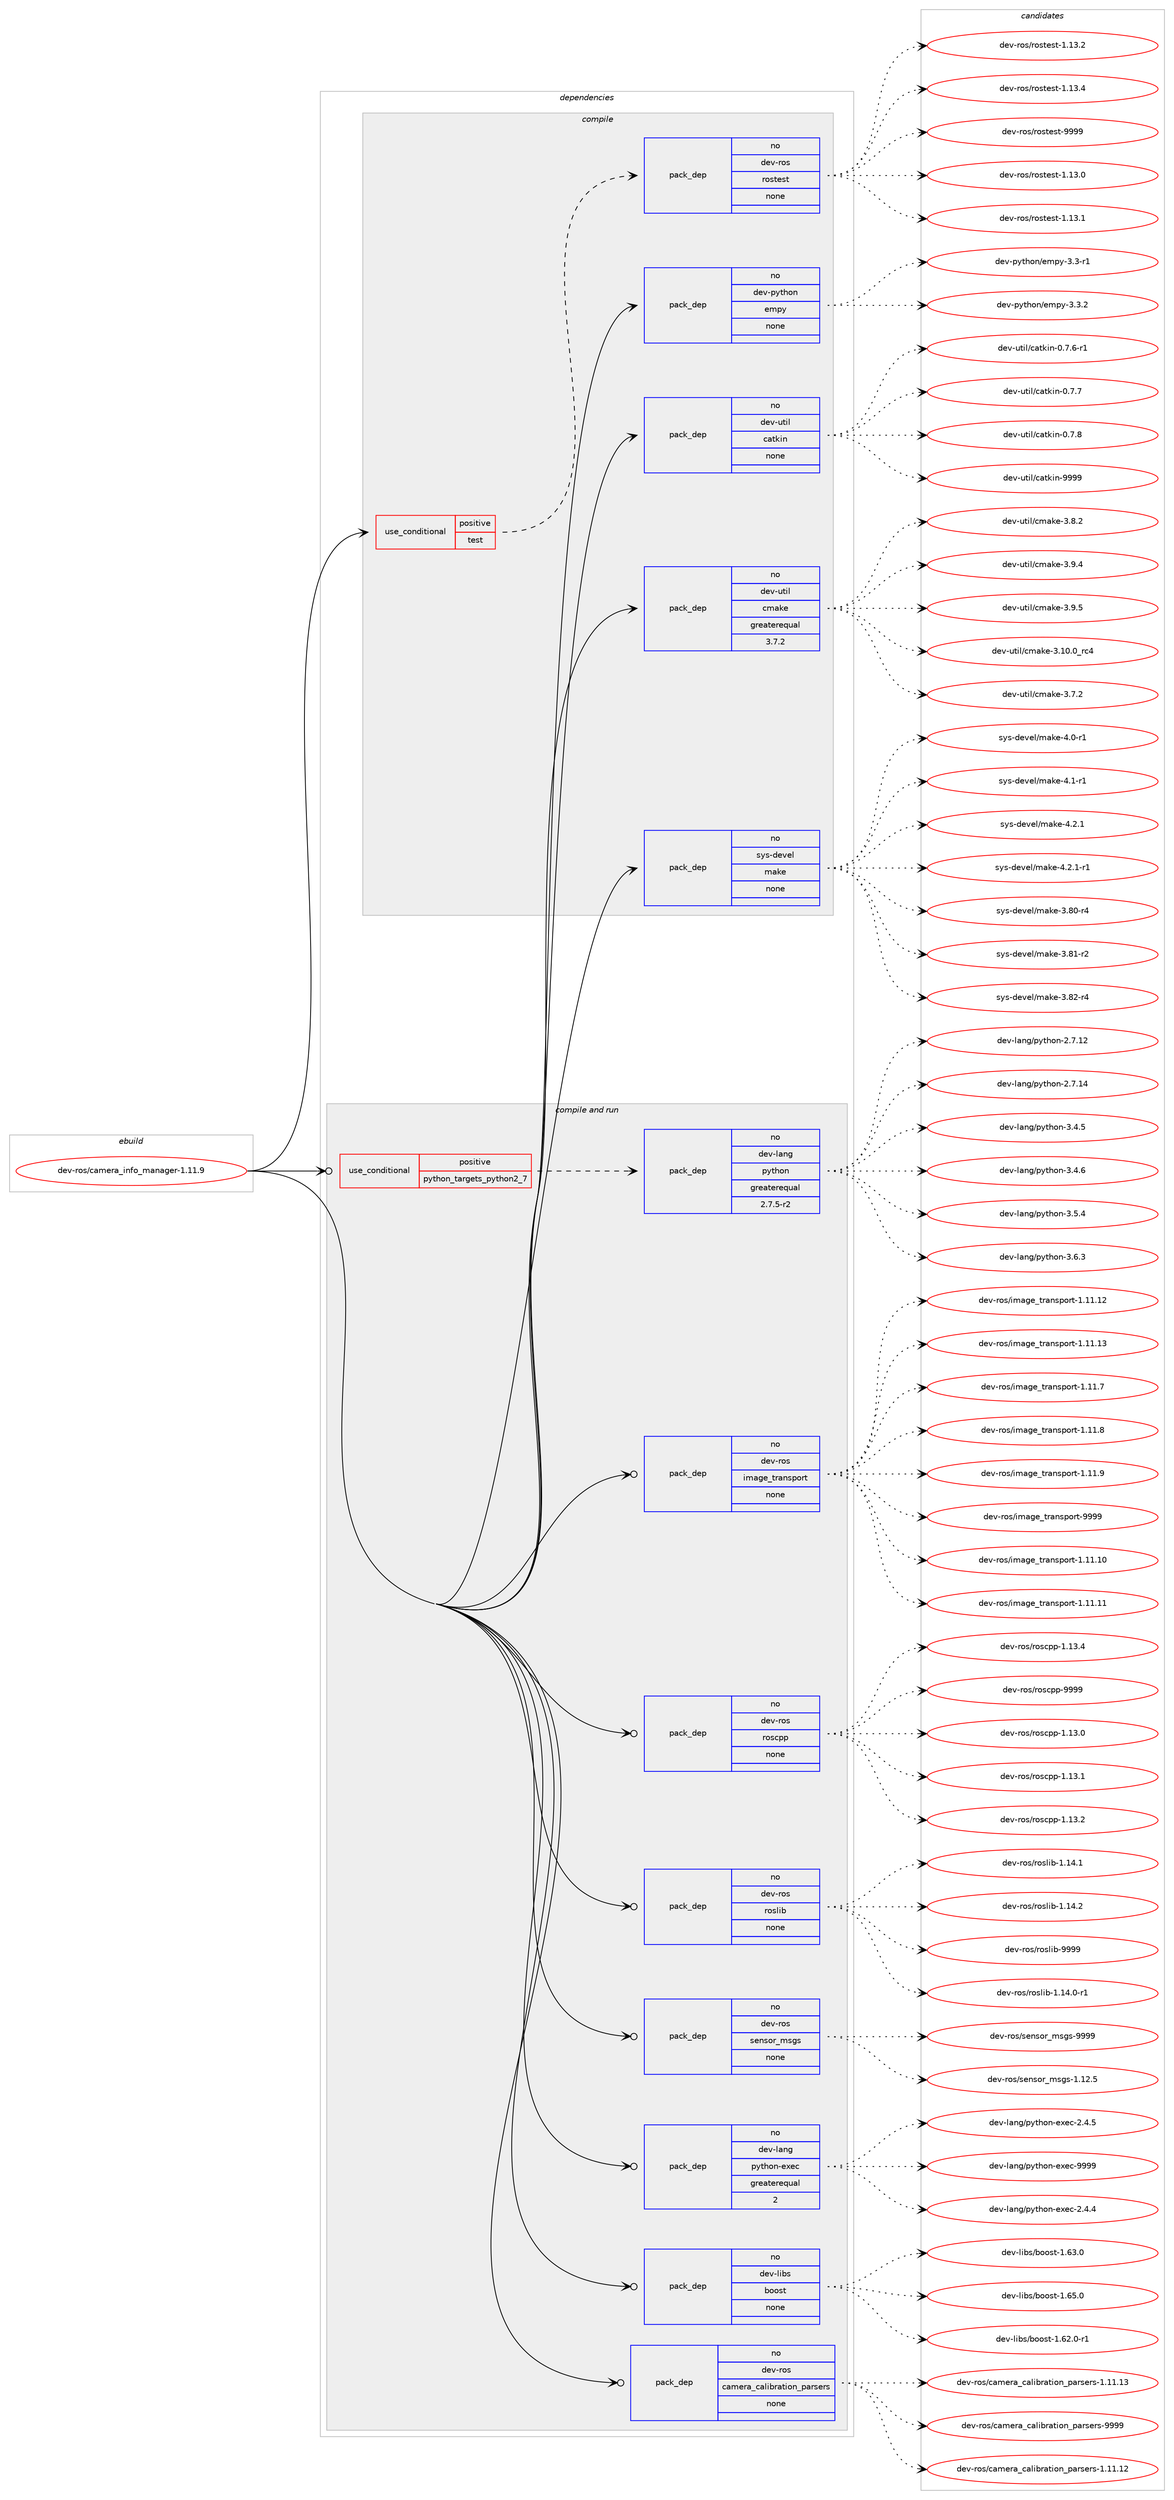 digraph prolog {

# *************
# Graph options
# *************

newrank=true;
concentrate=true;
compound=true;
graph [rankdir=LR,fontname=Helvetica,fontsize=10,ranksep=1.5];#, ranksep=2.5, nodesep=0.2];
edge  [arrowhead=vee];
node  [fontname=Helvetica,fontsize=10];

# **********
# The ebuild
# **********

subgraph cluster_leftcol {
color=gray;
rank=same;
label=<<i>ebuild</i>>;
id [label="dev-ros/camera_info_manager-1.11.9", color=red, width=4, href="../dev-ros/camera_info_manager-1.11.9.svg"];
}

# ****************
# The dependencies
# ****************

subgraph cluster_midcol {
color=gray;
label=<<i>dependencies</i>>;
subgraph cluster_compile {
fillcolor="#eeeeee";
style=filled;
label=<<i>compile</i>>;
subgraph cond44912 {
dependency198575 [label=<<TABLE BORDER="0" CELLBORDER="1" CELLSPACING="0" CELLPADDING="4"><TR><TD ROWSPAN="3" CELLPADDING="10">use_conditional</TD></TR><TR><TD>positive</TD></TR><TR><TD>test</TD></TR></TABLE>>, shape=none, color=red];
subgraph pack149676 {
dependency198576 [label=<<TABLE BORDER="0" CELLBORDER="1" CELLSPACING="0" CELLPADDING="4" WIDTH="220"><TR><TD ROWSPAN="6" CELLPADDING="30">pack_dep</TD></TR><TR><TD WIDTH="110">no</TD></TR><TR><TD>dev-ros</TD></TR><TR><TD>rostest</TD></TR><TR><TD>none</TD></TR><TR><TD></TD></TR></TABLE>>, shape=none, color=blue];
}
dependency198575:e -> dependency198576:w [weight=20,style="dashed",arrowhead="vee"];
}
id:e -> dependency198575:w [weight=20,style="solid",arrowhead="vee"];
subgraph pack149677 {
dependency198577 [label=<<TABLE BORDER="0" CELLBORDER="1" CELLSPACING="0" CELLPADDING="4" WIDTH="220"><TR><TD ROWSPAN="6" CELLPADDING="30">pack_dep</TD></TR><TR><TD WIDTH="110">no</TD></TR><TR><TD>dev-python</TD></TR><TR><TD>empy</TD></TR><TR><TD>none</TD></TR><TR><TD></TD></TR></TABLE>>, shape=none, color=blue];
}
id:e -> dependency198577:w [weight=20,style="solid",arrowhead="vee"];
subgraph pack149678 {
dependency198578 [label=<<TABLE BORDER="0" CELLBORDER="1" CELLSPACING="0" CELLPADDING="4" WIDTH="220"><TR><TD ROWSPAN="6" CELLPADDING="30">pack_dep</TD></TR><TR><TD WIDTH="110">no</TD></TR><TR><TD>dev-util</TD></TR><TR><TD>catkin</TD></TR><TR><TD>none</TD></TR><TR><TD></TD></TR></TABLE>>, shape=none, color=blue];
}
id:e -> dependency198578:w [weight=20,style="solid",arrowhead="vee"];
subgraph pack149679 {
dependency198579 [label=<<TABLE BORDER="0" CELLBORDER="1" CELLSPACING="0" CELLPADDING="4" WIDTH="220"><TR><TD ROWSPAN="6" CELLPADDING="30">pack_dep</TD></TR><TR><TD WIDTH="110">no</TD></TR><TR><TD>dev-util</TD></TR><TR><TD>cmake</TD></TR><TR><TD>greaterequal</TD></TR><TR><TD>3.7.2</TD></TR></TABLE>>, shape=none, color=blue];
}
id:e -> dependency198579:w [weight=20,style="solid",arrowhead="vee"];
subgraph pack149680 {
dependency198580 [label=<<TABLE BORDER="0" CELLBORDER="1" CELLSPACING="0" CELLPADDING="4" WIDTH="220"><TR><TD ROWSPAN="6" CELLPADDING="30">pack_dep</TD></TR><TR><TD WIDTH="110">no</TD></TR><TR><TD>sys-devel</TD></TR><TR><TD>make</TD></TR><TR><TD>none</TD></TR><TR><TD></TD></TR></TABLE>>, shape=none, color=blue];
}
id:e -> dependency198580:w [weight=20,style="solid",arrowhead="vee"];
}
subgraph cluster_compileandrun {
fillcolor="#eeeeee";
style=filled;
label=<<i>compile and run</i>>;
subgraph cond44913 {
dependency198581 [label=<<TABLE BORDER="0" CELLBORDER="1" CELLSPACING="0" CELLPADDING="4"><TR><TD ROWSPAN="3" CELLPADDING="10">use_conditional</TD></TR><TR><TD>positive</TD></TR><TR><TD>python_targets_python2_7</TD></TR></TABLE>>, shape=none, color=red];
subgraph pack149681 {
dependency198582 [label=<<TABLE BORDER="0" CELLBORDER="1" CELLSPACING="0" CELLPADDING="4" WIDTH="220"><TR><TD ROWSPAN="6" CELLPADDING="30">pack_dep</TD></TR><TR><TD WIDTH="110">no</TD></TR><TR><TD>dev-lang</TD></TR><TR><TD>python</TD></TR><TR><TD>greaterequal</TD></TR><TR><TD>2.7.5-r2</TD></TR></TABLE>>, shape=none, color=blue];
}
dependency198581:e -> dependency198582:w [weight=20,style="dashed",arrowhead="vee"];
}
id:e -> dependency198581:w [weight=20,style="solid",arrowhead="odotvee"];
subgraph pack149682 {
dependency198583 [label=<<TABLE BORDER="0" CELLBORDER="1" CELLSPACING="0" CELLPADDING="4" WIDTH="220"><TR><TD ROWSPAN="6" CELLPADDING="30">pack_dep</TD></TR><TR><TD WIDTH="110">no</TD></TR><TR><TD>dev-lang</TD></TR><TR><TD>python-exec</TD></TR><TR><TD>greaterequal</TD></TR><TR><TD>2</TD></TR></TABLE>>, shape=none, color=blue];
}
id:e -> dependency198583:w [weight=20,style="solid",arrowhead="odotvee"];
subgraph pack149683 {
dependency198584 [label=<<TABLE BORDER="0" CELLBORDER="1" CELLSPACING="0" CELLPADDING="4" WIDTH="220"><TR><TD ROWSPAN="6" CELLPADDING="30">pack_dep</TD></TR><TR><TD WIDTH="110">no</TD></TR><TR><TD>dev-libs</TD></TR><TR><TD>boost</TD></TR><TR><TD>none</TD></TR><TR><TD></TD></TR></TABLE>>, shape=none, color=blue];
}
id:e -> dependency198584:w [weight=20,style="solid",arrowhead="odotvee"];
subgraph pack149684 {
dependency198585 [label=<<TABLE BORDER="0" CELLBORDER="1" CELLSPACING="0" CELLPADDING="4" WIDTH="220"><TR><TD ROWSPAN="6" CELLPADDING="30">pack_dep</TD></TR><TR><TD WIDTH="110">no</TD></TR><TR><TD>dev-ros</TD></TR><TR><TD>camera_calibration_parsers</TD></TR><TR><TD>none</TD></TR><TR><TD></TD></TR></TABLE>>, shape=none, color=blue];
}
id:e -> dependency198585:w [weight=20,style="solid",arrowhead="odotvee"];
subgraph pack149685 {
dependency198586 [label=<<TABLE BORDER="0" CELLBORDER="1" CELLSPACING="0" CELLPADDING="4" WIDTH="220"><TR><TD ROWSPAN="6" CELLPADDING="30">pack_dep</TD></TR><TR><TD WIDTH="110">no</TD></TR><TR><TD>dev-ros</TD></TR><TR><TD>image_transport</TD></TR><TR><TD>none</TD></TR><TR><TD></TD></TR></TABLE>>, shape=none, color=blue];
}
id:e -> dependency198586:w [weight=20,style="solid",arrowhead="odotvee"];
subgraph pack149686 {
dependency198587 [label=<<TABLE BORDER="0" CELLBORDER="1" CELLSPACING="0" CELLPADDING="4" WIDTH="220"><TR><TD ROWSPAN="6" CELLPADDING="30">pack_dep</TD></TR><TR><TD WIDTH="110">no</TD></TR><TR><TD>dev-ros</TD></TR><TR><TD>roscpp</TD></TR><TR><TD>none</TD></TR><TR><TD></TD></TR></TABLE>>, shape=none, color=blue];
}
id:e -> dependency198587:w [weight=20,style="solid",arrowhead="odotvee"];
subgraph pack149687 {
dependency198588 [label=<<TABLE BORDER="0" CELLBORDER="1" CELLSPACING="0" CELLPADDING="4" WIDTH="220"><TR><TD ROWSPAN="6" CELLPADDING="30">pack_dep</TD></TR><TR><TD WIDTH="110">no</TD></TR><TR><TD>dev-ros</TD></TR><TR><TD>roslib</TD></TR><TR><TD>none</TD></TR><TR><TD></TD></TR></TABLE>>, shape=none, color=blue];
}
id:e -> dependency198588:w [weight=20,style="solid",arrowhead="odotvee"];
subgraph pack149688 {
dependency198589 [label=<<TABLE BORDER="0" CELLBORDER="1" CELLSPACING="0" CELLPADDING="4" WIDTH="220"><TR><TD ROWSPAN="6" CELLPADDING="30">pack_dep</TD></TR><TR><TD WIDTH="110">no</TD></TR><TR><TD>dev-ros</TD></TR><TR><TD>sensor_msgs</TD></TR><TR><TD>none</TD></TR><TR><TD></TD></TR></TABLE>>, shape=none, color=blue];
}
id:e -> dependency198589:w [weight=20,style="solid",arrowhead="odotvee"];
}
subgraph cluster_run {
fillcolor="#eeeeee";
style=filled;
label=<<i>run</i>>;
}
}

# **************
# The candidates
# **************

subgraph cluster_choices {
rank=same;
color=gray;
label=<<i>candidates</i>>;

subgraph choice149676 {
color=black;
nodesep=1;
choice100101118451141111154711411111511610111511645494649514648 [label="dev-ros/rostest-1.13.0", color=red, width=4,href="../dev-ros/rostest-1.13.0.svg"];
choice100101118451141111154711411111511610111511645494649514649 [label="dev-ros/rostest-1.13.1", color=red, width=4,href="../dev-ros/rostest-1.13.1.svg"];
choice100101118451141111154711411111511610111511645494649514650 [label="dev-ros/rostest-1.13.2", color=red, width=4,href="../dev-ros/rostest-1.13.2.svg"];
choice100101118451141111154711411111511610111511645494649514652 [label="dev-ros/rostest-1.13.4", color=red, width=4,href="../dev-ros/rostest-1.13.4.svg"];
choice10010111845114111115471141111151161011151164557575757 [label="dev-ros/rostest-9999", color=red, width=4,href="../dev-ros/rostest-9999.svg"];
dependency198576:e -> choice100101118451141111154711411111511610111511645494649514648:w [style=dotted,weight="100"];
dependency198576:e -> choice100101118451141111154711411111511610111511645494649514649:w [style=dotted,weight="100"];
dependency198576:e -> choice100101118451141111154711411111511610111511645494649514650:w [style=dotted,weight="100"];
dependency198576:e -> choice100101118451141111154711411111511610111511645494649514652:w [style=dotted,weight="100"];
dependency198576:e -> choice10010111845114111115471141111151161011151164557575757:w [style=dotted,weight="100"];
}
subgraph choice149677 {
color=black;
nodesep=1;
choice1001011184511212111610411111047101109112121455146514511449 [label="dev-python/empy-3.3-r1", color=red, width=4,href="../dev-python/empy-3.3-r1.svg"];
choice1001011184511212111610411111047101109112121455146514650 [label="dev-python/empy-3.3.2", color=red, width=4,href="../dev-python/empy-3.3.2.svg"];
dependency198577:e -> choice1001011184511212111610411111047101109112121455146514511449:w [style=dotted,weight="100"];
dependency198577:e -> choice1001011184511212111610411111047101109112121455146514650:w [style=dotted,weight="100"];
}
subgraph choice149678 {
color=black;
nodesep=1;
choice100101118451171161051084799971161071051104548465546544511449 [label="dev-util/catkin-0.7.6-r1", color=red, width=4,href="../dev-util/catkin-0.7.6-r1.svg"];
choice10010111845117116105108479997116107105110454846554655 [label="dev-util/catkin-0.7.7", color=red, width=4,href="../dev-util/catkin-0.7.7.svg"];
choice10010111845117116105108479997116107105110454846554656 [label="dev-util/catkin-0.7.8", color=red, width=4,href="../dev-util/catkin-0.7.8.svg"];
choice100101118451171161051084799971161071051104557575757 [label="dev-util/catkin-9999", color=red, width=4,href="../dev-util/catkin-9999.svg"];
dependency198578:e -> choice100101118451171161051084799971161071051104548465546544511449:w [style=dotted,weight="100"];
dependency198578:e -> choice10010111845117116105108479997116107105110454846554655:w [style=dotted,weight="100"];
dependency198578:e -> choice10010111845117116105108479997116107105110454846554656:w [style=dotted,weight="100"];
dependency198578:e -> choice100101118451171161051084799971161071051104557575757:w [style=dotted,weight="100"];
}
subgraph choice149679 {
color=black;
nodesep=1;
choice1001011184511711610510847991099710710145514649484648951149952 [label="dev-util/cmake-3.10.0_rc4", color=red, width=4,href="../dev-util/cmake-3.10.0_rc4.svg"];
choice10010111845117116105108479910997107101455146554650 [label="dev-util/cmake-3.7.2", color=red, width=4,href="../dev-util/cmake-3.7.2.svg"];
choice10010111845117116105108479910997107101455146564650 [label="dev-util/cmake-3.8.2", color=red, width=4,href="../dev-util/cmake-3.8.2.svg"];
choice10010111845117116105108479910997107101455146574652 [label="dev-util/cmake-3.9.4", color=red, width=4,href="../dev-util/cmake-3.9.4.svg"];
choice10010111845117116105108479910997107101455146574653 [label="dev-util/cmake-3.9.5", color=red, width=4,href="../dev-util/cmake-3.9.5.svg"];
dependency198579:e -> choice1001011184511711610510847991099710710145514649484648951149952:w [style=dotted,weight="100"];
dependency198579:e -> choice10010111845117116105108479910997107101455146554650:w [style=dotted,weight="100"];
dependency198579:e -> choice10010111845117116105108479910997107101455146564650:w [style=dotted,weight="100"];
dependency198579:e -> choice10010111845117116105108479910997107101455146574652:w [style=dotted,weight="100"];
dependency198579:e -> choice10010111845117116105108479910997107101455146574653:w [style=dotted,weight="100"];
}
subgraph choice149680 {
color=black;
nodesep=1;
choice11512111545100101118101108471099710710145514656484511452 [label="sys-devel/make-3.80-r4", color=red, width=4,href="../sys-devel/make-3.80-r4.svg"];
choice11512111545100101118101108471099710710145514656494511450 [label="sys-devel/make-3.81-r2", color=red, width=4,href="../sys-devel/make-3.81-r2.svg"];
choice11512111545100101118101108471099710710145514656504511452 [label="sys-devel/make-3.82-r4", color=red, width=4,href="../sys-devel/make-3.82-r4.svg"];
choice115121115451001011181011084710997107101455246484511449 [label="sys-devel/make-4.0-r1", color=red, width=4,href="../sys-devel/make-4.0-r1.svg"];
choice115121115451001011181011084710997107101455246494511449 [label="sys-devel/make-4.1-r1", color=red, width=4,href="../sys-devel/make-4.1-r1.svg"];
choice115121115451001011181011084710997107101455246504649 [label="sys-devel/make-4.2.1", color=red, width=4,href="../sys-devel/make-4.2.1.svg"];
choice1151211154510010111810110847109971071014552465046494511449 [label="sys-devel/make-4.2.1-r1", color=red, width=4,href="../sys-devel/make-4.2.1-r1.svg"];
dependency198580:e -> choice11512111545100101118101108471099710710145514656484511452:w [style=dotted,weight="100"];
dependency198580:e -> choice11512111545100101118101108471099710710145514656494511450:w [style=dotted,weight="100"];
dependency198580:e -> choice11512111545100101118101108471099710710145514656504511452:w [style=dotted,weight="100"];
dependency198580:e -> choice115121115451001011181011084710997107101455246484511449:w [style=dotted,weight="100"];
dependency198580:e -> choice115121115451001011181011084710997107101455246494511449:w [style=dotted,weight="100"];
dependency198580:e -> choice115121115451001011181011084710997107101455246504649:w [style=dotted,weight="100"];
dependency198580:e -> choice1151211154510010111810110847109971071014552465046494511449:w [style=dotted,weight="100"];
}
subgraph choice149681 {
color=black;
nodesep=1;
choice10010111845108971101034711212111610411111045504655464950 [label="dev-lang/python-2.7.12", color=red, width=4,href="../dev-lang/python-2.7.12.svg"];
choice10010111845108971101034711212111610411111045504655464952 [label="dev-lang/python-2.7.14", color=red, width=4,href="../dev-lang/python-2.7.14.svg"];
choice100101118451089711010347112121116104111110455146524653 [label="dev-lang/python-3.4.5", color=red, width=4,href="../dev-lang/python-3.4.5.svg"];
choice100101118451089711010347112121116104111110455146524654 [label="dev-lang/python-3.4.6", color=red, width=4,href="../dev-lang/python-3.4.6.svg"];
choice100101118451089711010347112121116104111110455146534652 [label="dev-lang/python-3.5.4", color=red, width=4,href="../dev-lang/python-3.5.4.svg"];
choice100101118451089711010347112121116104111110455146544651 [label="dev-lang/python-3.6.3", color=red, width=4,href="../dev-lang/python-3.6.3.svg"];
dependency198582:e -> choice10010111845108971101034711212111610411111045504655464950:w [style=dotted,weight="100"];
dependency198582:e -> choice10010111845108971101034711212111610411111045504655464952:w [style=dotted,weight="100"];
dependency198582:e -> choice100101118451089711010347112121116104111110455146524653:w [style=dotted,weight="100"];
dependency198582:e -> choice100101118451089711010347112121116104111110455146524654:w [style=dotted,weight="100"];
dependency198582:e -> choice100101118451089711010347112121116104111110455146534652:w [style=dotted,weight="100"];
dependency198582:e -> choice100101118451089711010347112121116104111110455146544651:w [style=dotted,weight="100"];
}
subgraph choice149682 {
color=black;
nodesep=1;
choice1001011184510897110103471121211161041111104510112010199455046524652 [label="dev-lang/python-exec-2.4.4", color=red, width=4,href="../dev-lang/python-exec-2.4.4.svg"];
choice1001011184510897110103471121211161041111104510112010199455046524653 [label="dev-lang/python-exec-2.4.5", color=red, width=4,href="../dev-lang/python-exec-2.4.5.svg"];
choice10010111845108971101034711212111610411111045101120101994557575757 [label="dev-lang/python-exec-9999", color=red, width=4,href="../dev-lang/python-exec-9999.svg"];
dependency198583:e -> choice1001011184510897110103471121211161041111104510112010199455046524652:w [style=dotted,weight="100"];
dependency198583:e -> choice1001011184510897110103471121211161041111104510112010199455046524653:w [style=dotted,weight="100"];
dependency198583:e -> choice10010111845108971101034711212111610411111045101120101994557575757:w [style=dotted,weight="100"];
}
subgraph choice149683 {
color=black;
nodesep=1;
choice10010111845108105981154798111111115116454946545046484511449 [label="dev-libs/boost-1.62.0-r1", color=red, width=4,href="../dev-libs/boost-1.62.0-r1.svg"];
choice1001011184510810598115479811111111511645494654514648 [label="dev-libs/boost-1.63.0", color=red, width=4,href="../dev-libs/boost-1.63.0.svg"];
choice1001011184510810598115479811111111511645494654534648 [label="dev-libs/boost-1.65.0", color=red, width=4,href="../dev-libs/boost-1.65.0.svg"];
dependency198584:e -> choice10010111845108105981154798111111115116454946545046484511449:w [style=dotted,weight="100"];
dependency198584:e -> choice1001011184510810598115479811111111511645494654514648:w [style=dotted,weight="100"];
dependency198584:e -> choice1001011184510810598115479811111111511645494654534648:w [style=dotted,weight="100"];
}
subgraph choice149684 {
color=black;
nodesep=1;
choice1001011184511411111547999710910111497959997108105981149711610511111095112971141151011141154549464949464950 [label="dev-ros/camera_calibration_parsers-1.11.12", color=red, width=4,href="../dev-ros/camera_calibration_parsers-1.11.12.svg"];
choice1001011184511411111547999710910111497959997108105981149711610511111095112971141151011141154549464949464951 [label="dev-ros/camera_calibration_parsers-1.11.13", color=red, width=4,href="../dev-ros/camera_calibration_parsers-1.11.13.svg"];
choice1001011184511411111547999710910111497959997108105981149711610511111095112971141151011141154557575757 [label="dev-ros/camera_calibration_parsers-9999", color=red, width=4,href="../dev-ros/camera_calibration_parsers-9999.svg"];
dependency198585:e -> choice1001011184511411111547999710910111497959997108105981149711610511111095112971141151011141154549464949464950:w [style=dotted,weight="100"];
dependency198585:e -> choice1001011184511411111547999710910111497959997108105981149711610511111095112971141151011141154549464949464951:w [style=dotted,weight="100"];
dependency198585:e -> choice1001011184511411111547999710910111497959997108105981149711610511111095112971141151011141154557575757:w [style=dotted,weight="100"];
}
subgraph choice149685 {
color=black;
nodesep=1;
choice10010111845114111115471051099710310195116114971101151121111141164549464949464948 [label="dev-ros/image_transport-1.11.10", color=red, width=4,href="../dev-ros/image_transport-1.11.10.svg"];
choice10010111845114111115471051099710310195116114971101151121111141164549464949464949 [label="dev-ros/image_transport-1.11.11", color=red, width=4,href="../dev-ros/image_transport-1.11.11.svg"];
choice10010111845114111115471051099710310195116114971101151121111141164549464949464950 [label="dev-ros/image_transport-1.11.12", color=red, width=4,href="../dev-ros/image_transport-1.11.12.svg"];
choice10010111845114111115471051099710310195116114971101151121111141164549464949464951 [label="dev-ros/image_transport-1.11.13", color=red, width=4,href="../dev-ros/image_transport-1.11.13.svg"];
choice100101118451141111154710510997103101951161149711011511211111411645494649494655 [label="dev-ros/image_transport-1.11.7", color=red, width=4,href="../dev-ros/image_transport-1.11.7.svg"];
choice100101118451141111154710510997103101951161149711011511211111411645494649494656 [label="dev-ros/image_transport-1.11.8", color=red, width=4,href="../dev-ros/image_transport-1.11.8.svg"];
choice100101118451141111154710510997103101951161149711011511211111411645494649494657 [label="dev-ros/image_transport-1.11.9", color=red, width=4,href="../dev-ros/image_transport-1.11.9.svg"];
choice10010111845114111115471051099710310195116114971101151121111141164557575757 [label="dev-ros/image_transport-9999", color=red, width=4,href="../dev-ros/image_transport-9999.svg"];
dependency198586:e -> choice10010111845114111115471051099710310195116114971101151121111141164549464949464948:w [style=dotted,weight="100"];
dependency198586:e -> choice10010111845114111115471051099710310195116114971101151121111141164549464949464949:w [style=dotted,weight="100"];
dependency198586:e -> choice10010111845114111115471051099710310195116114971101151121111141164549464949464950:w [style=dotted,weight="100"];
dependency198586:e -> choice10010111845114111115471051099710310195116114971101151121111141164549464949464951:w [style=dotted,weight="100"];
dependency198586:e -> choice100101118451141111154710510997103101951161149711011511211111411645494649494655:w [style=dotted,weight="100"];
dependency198586:e -> choice100101118451141111154710510997103101951161149711011511211111411645494649494656:w [style=dotted,weight="100"];
dependency198586:e -> choice100101118451141111154710510997103101951161149711011511211111411645494649494657:w [style=dotted,weight="100"];
dependency198586:e -> choice10010111845114111115471051099710310195116114971101151121111141164557575757:w [style=dotted,weight="100"];
}
subgraph choice149686 {
color=black;
nodesep=1;
choice10010111845114111115471141111159911211245494649514648 [label="dev-ros/roscpp-1.13.0", color=red, width=4,href="../dev-ros/roscpp-1.13.0.svg"];
choice10010111845114111115471141111159911211245494649514649 [label="dev-ros/roscpp-1.13.1", color=red, width=4,href="../dev-ros/roscpp-1.13.1.svg"];
choice10010111845114111115471141111159911211245494649514650 [label="dev-ros/roscpp-1.13.2", color=red, width=4,href="../dev-ros/roscpp-1.13.2.svg"];
choice10010111845114111115471141111159911211245494649514652 [label="dev-ros/roscpp-1.13.4", color=red, width=4,href="../dev-ros/roscpp-1.13.4.svg"];
choice1001011184511411111547114111115991121124557575757 [label="dev-ros/roscpp-9999", color=red, width=4,href="../dev-ros/roscpp-9999.svg"];
dependency198587:e -> choice10010111845114111115471141111159911211245494649514648:w [style=dotted,weight="100"];
dependency198587:e -> choice10010111845114111115471141111159911211245494649514649:w [style=dotted,weight="100"];
dependency198587:e -> choice10010111845114111115471141111159911211245494649514650:w [style=dotted,weight="100"];
dependency198587:e -> choice10010111845114111115471141111159911211245494649514652:w [style=dotted,weight="100"];
dependency198587:e -> choice1001011184511411111547114111115991121124557575757:w [style=dotted,weight="100"];
}
subgraph choice149687 {
color=black;
nodesep=1;
choice100101118451141111154711411111510810598454946495246484511449 [label="dev-ros/roslib-1.14.0-r1", color=red, width=4,href="../dev-ros/roslib-1.14.0-r1.svg"];
choice10010111845114111115471141111151081059845494649524649 [label="dev-ros/roslib-1.14.1", color=red, width=4,href="../dev-ros/roslib-1.14.1.svg"];
choice10010111845114111115471141111151081059845494649524650 [label="dev-ros/roslib-1.14.2", color=red, width=4,href="../dev-ros/roslib-1.14.2.svg"];
choice1001011184511411111547114111115108105984557575757 [label="dev-ros/roslib-9999", color=red, width=4,href="../dev-ros/roslib-9999.svg"];
dependency198588:e -> choice100101118451141111154711411111510810598454946495246484511449:w [style=dotted,weight="100"];
dependency198588:e -> choice10010111845114111115471141111151081059845494649524649:w [style=dotted,weight="100"];
dependency198588:e -> choice10010111845114111115471141111151081059845494649524650:w [style=dotted,weight="100"];
dependency198588:e -> choice1001011184511411111547114111115108105984557575757:w [style=dotted,weight="100"];
}
subgraph choice149688 {
color=black;
nodesep=1;
choice10010111845114111115471151011101151111149510911510311545494649504653 [label="dev-ros/sensor_msgs-1.12.5", color=red, width=4,href="../dev-ros/sensor_msgs-1.12.5.svg"];
choice1001011184511411111547115101110115111114951091151031154557575757 [label="dev-ros/sensor_msgs-9999", color=red, width=4,href="../dev-ros/sensor_msgs-9999.svg"];
dependency198589:e -> choice10010111845114111115471151011101151111149510911510311545494649504653:w [style=dotted,weight="100"];
dependency198589:e -> choice1001011184511411111547115101110115111114951091151031154557575757:w [style=dotted,weight="100"];
}
}

}
